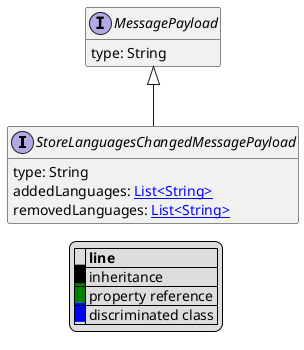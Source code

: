 @startuml

hide empty fields
hide empty methods
legend
|= |= line |
|<back:black>   </back>| inheritance |
|<back:green>   </back>| property reference |
|<back:blue>   </back>| discriminated class |
endlegend
interface StoreLanguagesChangedMessagePayload [[StoreLanguagesChangedMessagePayload.svg]] extends MessagePayload {
    type: String
    addedLanguages: [[String.svg List<String>]]
    removedLanguages: [[String.svg List<String>]]
}
interface MessagePayload [[MessagePayload.svg]]  {
    type: String
}





@enduml
